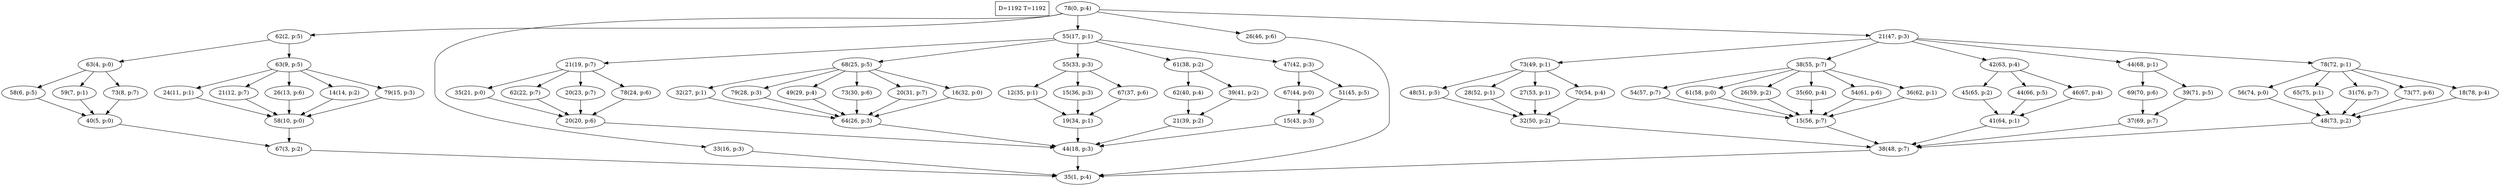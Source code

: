 digraph Task {
i [shape=box, label="D=1192 T=1192"]; 
0 [label="78(0, p:4)"];
1 [label="35(1, p:4)"];
2 [label="62(2, p:5)"];
3 [label="67(3, p:2)"];
4 [label="63(4, p:0)"];
5 [label="40(5, p:0)"];
6 [label="58(6, p:5)"];
7 [label="59(7, p:1)"];
8 [label="73(8, p:7)"];
9 [label="63(9, p:5)"];
10 [label="58(10, p:0)"];
11 [label="24(11, p:1)"];
12 [label="21(12, p:7)"];
13 [label="26(13, p:6)"];
14 [label="14(14, p:2)"];
15 [label="79(15, p:3)"];
16 [label="33(16, p:3)"];
17 [label="55(17, p:1)"];
18 [label="44(18, p:3)"];
19 [label="21(19, p:7)"];
20 [label="20(20, p:6)"];
21 [label="35(21, p:0)"];
22 [label="62(22, p:7)"];
23 [label="20(23, p:7)"];
24 [label="78(24, p:6)"];
25 [label="68(25, p:5)"];
26 [label="64(26, p:3)"];
27 [label="32(27, p:1)"];
28 [label="79(28, p:3)"];
29 [label="49(29, p:4)"];
30 [label="73(30, p:6)"];
31 [label="20(31, p:7)"];
32 [label="16(32, p:0)"];
33 [label="55(33, p:3)"];
34 [label="19(34, p:1)"];
35 [label="12(35, p:1)"];
36 [label="15(36, p:3)"];
37 [label="67(37, p:6)"];
38 [label="61(38, p:2)"];
39 [label="21(39, p:2)"];
40 [label="62(40, p:4)"];
41 [label="39(41, p:2)"];
42 [label="47(42, p:3)"];
43 [label="15(43, p:3)"];
44 [label="67(44, p:0)"];
45 [label="51(45, p:5)"];
46 [label="26(46, p:6)"];
47 [label="21(47, p:3)"];
48 [label="38(48, p:7)"];
49 [label="73(49, p:1)"];
50 [label="32(50, p:2)"];
51 [label="48(51, p:5)"];
52 [label="28(52, p:1)"];
53 [label="27(53, p:1)"];
54 [label="70(54, p:4)"];
55 [label="38(55, p:7)"];
56 [label="15(56, p:7)"];
57 [label="54(57, p:7)"];
58 [label="61(58, p:0)"];
59 [label="26(59, p:2)"];
60 [label="35(60, p:4)"];
61 [label="54(61, p:6)"];
62 [label="36(62, p:1)"];
63 [label="42(63, p:4)"];
64 [label="41(64, p:1)"];
65 [label="45(65, p:2)"];
66 [label="44(66, p:5)"];
67 [label="46(67, p:4)"];
68 [label="44(68, p:1)"];
69 [label="37(69, p:7)"];
70 [label="69(70, p:6)"];
71 [label="39(71, p:5)"];
72 [label="78(72, p:1)"];
73 [label="48(73, p:2)"];
74 [label="56(74, p:0)"];
75 [label="65(75, p:1)"];
76 [label="31(76, p:7)"];
77 [label="73(77, p:6)"];
78 [label="18(78, p:4)"];
0 -> 2;
0 -> 16;
0 -> 17;
0 -> 46;
0 -> 47;
2 -> 4;
2 -> 9;
3 -> 1;
4 -> 6;
4 -> 7;
4 -> 8;
5 -> 3;
6 -> 5;
7 -> 5;
8 -> 5;
9 -> 11;
9 -> 12;
9 -> 13;
9 -> 14;
9 -> 15;
10 -> 3;
11 -> 10;
12 -> 10;
13 -> 10;
14 -> 10;
15 -> 10;
16 -> 1;
17 -> 19;
17 -> 25;
17 -> 33;
17 -> 38;
17 -> 42;
18 -> 1;
19 -> 21;
19 -> 22;
19 -> 23;
19 -> 24;
20 -> 18;
21 -> 20;
22 -> 20;
23 -> 20;
24 -> 20;
25 -> 27;
25 -> 28;
25 -> 29;
25 -> 30;
25 -> 31;
25 -> 32;
26 -> 18;
27 -> 26;
28 -> 26;
29 -> 26;
30 -> 26;
31 -> 26;
32 -> 26;
33 -> 35;
33 -> 36;
33 -> 37;
34 -> 18;
35 -> 34;
36 -> 34;
37 -> 34;
38 -> 40;
38 -> 41;
39 -> 18;
40 -> 39;
41 -> 39;
42 -> 44;
42 -> 45;
43 -> 18;
44 -> 43;
45 -> 43;
46 -> 1;
47 -> 49;
47 -> 55;
47 -> 63;
47 -> 68;
47 -> 72;
48 -> 1;
49 -> 51;
49 -> 52;
49 -> 53;
49 -> 54;
50 -> 48;
51 -> 50;
52 -> 50;
53 -> 50;
54 -> 50;
55 -> 57;
55 -> 58;
55 -> 59;
55 -> 60;
55 -> 61;
55 -> 62;
56 -> 48;
57 -> 56;
58 -> 56;
59 -> 56;
60 -> 56;
61 -> 56;
62 -> 56;
63 -> 65;
63 -> 66;
63 -> 67;
64 -> 48;
65 -> 64;
66 -> 64;
67 -> 64;
68 -> 70;
68 -> 71;
69 -> 48;
70 -> 69;
71 -> 69;
72 -> 74;
72 -> 75;
72 -> 76;
72 -> 77;
72 -> 78;
73 -> 48;
74 -> 73;
75 -> 73;
76 -> 73;
77 -> 73;
78 -> 73;
}